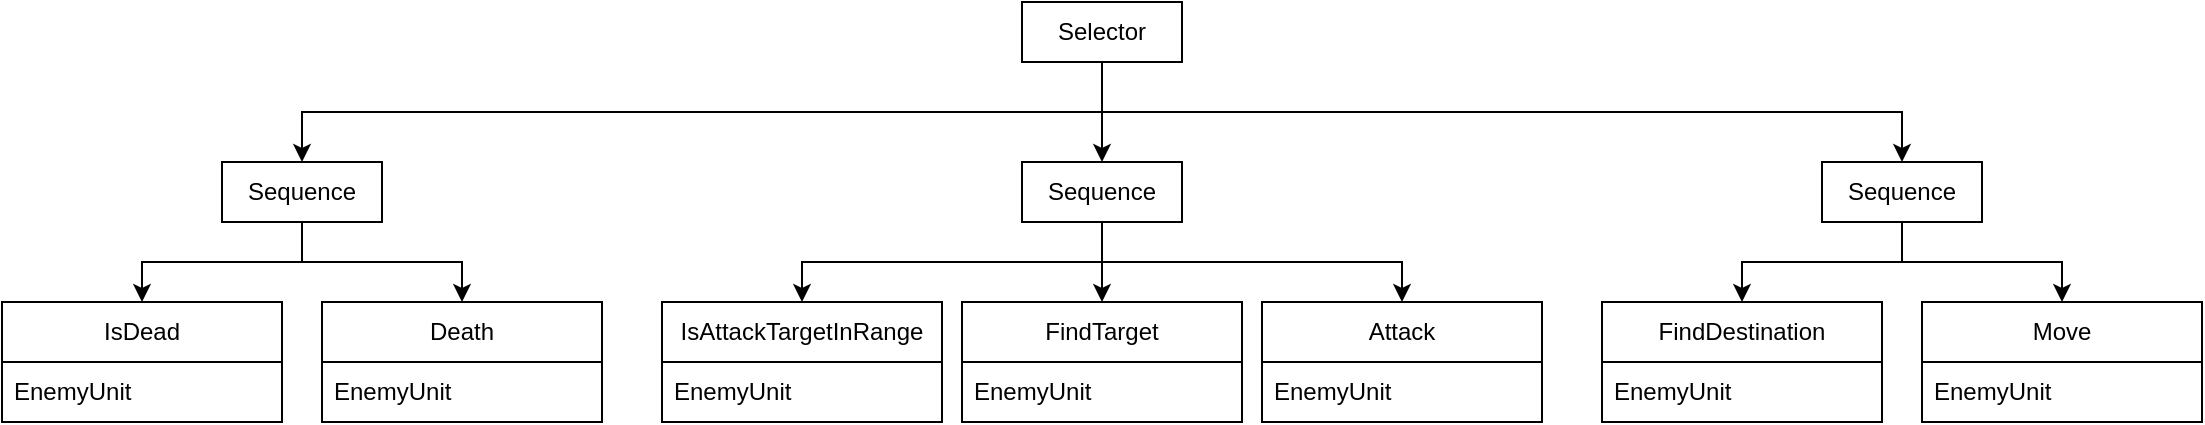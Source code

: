 <mxfile version="21.4.0" type="github">
  <diagram name="페이지-1" id="SfJoU6xT1HKdPMQP2aAP">
    <mxGraphModel dx="1674" dy="796" grid="1" gridSize="10" guides="1" tooltips="1" connect="1" arrows="1" fold="1" page="1" pageScale="1" pageWidth="1920" pageHeight="1200" math="0" shadow="0">
      <root>
        <mxCell id="0" />
        <mxCell id="1" parent="0" />
        <mxCell id="Ay09J9ULSZvdtxwm-9-C-28" style="edgeStyle=orthogonalEdgeStyle;rounded=0;orthogonalLoop=1;jettySize=auto;html=1;exitX=0.5;exitY=1;exitDx=0;exitDy=0;entryX=0.5;entryY=0;entryDx=0;entryDy=0;" edge="1" parent="1" source="_PAhmx-zTXeZVCisrKjf-9" target="Ay09J9ULSZvdtxwm-9-C-9">
          <mxGeometry relative="1" as="geometry" />
        </mxCell>
        <mxCell id="Ay09J9ULSZvdtxwm-9-C-29" style="edgeStyle=orthogonalEdgeStyle;rounded=0;orthogonalLoop=1;jettySize=auto;html=1;exitX=0.5;exitY=1;exitDx=0;exitDy=0;entryX=0.5;entryY=0;entryDx=0;entryDy=0;" edge="1" parent="1" source="_PAhmx-zTXeZVCisrKjf-9" target="Ay09J9ULSZvdtxwm-9-C-16">
          <mxGeometry relative="1" as="geometry" />
        </mxCell>
        <mxCell id="Ay09J9ULSZvdtxwm-9-C-30" style="edgeStyle=orthogonalEdgeStyle;rounded=0;orthogonalLoop=1;jettySize=auto;html=1;exitX=0.5;exitY=1;exitDx=0;exitDy=0;entryX=0.5;entryY=0;entryDx=0;entryDy=0;" edge="1" parent="1" source="_PAhmx-zTXeZVCisrKjf-9" target="Ay09J9ULSZvdtxwm-9-C-25">
          <mxGeometry relative="1" as="geometry" />
        </mxCell>
        <mxCell id="_PAhmx-zTXeZVCisrKjf-9" value="Selector" style="rounded=0;whiteSpace=wrap;html=1;" parent="1" vertex="1">
          <mxGeometry x="550" y="40" width="80" height="30" as="geometry" />
        </mxCell>
        <mxCell id="Ay09J9ULSZvdtxwm-9-C-31" style="edgeStyle=orthogonalEdgeStyle;rounded=0;orthogonalLoop=1;jettySize=auto;html=1;exitX=0.5;exitY=1;exitDx=0;exitDy=0;entryX=0.5;entryY=0;entryDx=0;entryDy=0;" edge="1" parent="1" source="Ay09J9ULSZvdtxwm-9-C-9" target="Ay09J9ULSZvdtxwm-9-C-10">
          <mxGeometry relative="1" as="geometry" />
        </mxCell>
        <mxCell id="Ay09J9ULSZvdtxwm-9-C-32" style="edgeStyle=orthogonalEdgeStyle;rounded=0;orthogonalLoop=1;jettySize=auto;html=1;exitX=0.5;exitY=1;exitDx=0;exitDy=0;entryX=0.5;entryY=0;entryDx=0;entryDy=0;" edge="1" parent="1" source="Ay09J9ULSZvdtxwm-9-C-9" target="Ay09J9ULSZvdtxwm-9-C-12">
          <mxGeometry relative="1" as="geometry" />
        </mxCell>
        <mxCell id="Ay09J9ULSZvdtxwm-9-C-9" value="Sequence" style="rounded=0;whiteSpace=wrap;html=1;" vertex="1" parent="1">
          <mxGeometry x="150" y="120" width="80" height="30" as="geometry" />
        </mxCell>
        <mxCell id="Ay09J9ULSZvdtxwm-9-C-10" value="IsDead" style="swimlane;fontStyle=0;childLayout=stackLayout;horizontal=1;startSize=30;horizontalStack=0;resizeParent=1;resizeParentMax=0;resizeLast=0;collapsible=1;marginBottom=0;whiteSpace=wrap;html=1;" vertex="1" parent="1">
          <mxGeometry x="40" y="190" width="140" height="60" as="geometry" />
        </mxCell>
        <mxCell id="Ay09J9ULSZvdtxwm-9-C-11" value="EnemyUnit" style="text;strokeColor=none;fillColor=none;align=left;verticalAlign=middle;spacingLeft=4;spacingRight=4;overflow=hidden;points=[[0,0.5],[1,0.5]];portConstraint=eastwest;rotatable=0;whiteSpace=wrap;html=1;" vertex="1" parent="Ay09J9ULSZvdtxwm-9-C-10">
          <mxGeometry y="30" width="140" height="30" as="geometry" />
        </mxCell>
        <mxCell id="Ay09J9ULSZvdtxwm-9-C-12" value="Death" style="swimlane;fontStyle=0;childLayout=stackLayout;horizontal=1;startSize=30;horizontalStack=0;resizeParent=1;resizeParentMax=0;resizeLast=0;collapsible=1;marginBottom=0;whiteSpace=wrap;html=1;" vertex="1" parent="1">
          <mxGeometry x="200" y="190" width="140" height="60" as="geometry" />
        </mxCell>
        <mxCell id="Ay09J9ULSZvdtxwm-9-C-13" value="EnemyUnit" style="text;strokeColor=none;fillColor=none;align=left;verticalAlign=middle;spacingLeft=4;spacingRight=4;overflow=hidden;points=[[0,0.5],[1,0.5]];portConstraint=eastwest;rotatable=0;whiteSpace=wrap;html=1;" vertex="1" parent="Ay09J9ULSZvdtxwm-9-C-12">
          <mxGeometry y="30" width="140" height="30" as="geometry" />
        </mxCell>
        <mxCell id="Ay09J9ULSZvdtxwm-9-C-14" value="IsAttackTargetInRange" style="swimlane;fontStyle=0;childLayout=stackLayout;horizontal=1;startSize=30;horizontalStack=0;resizeParent=1;resizeParentMax=0;resizeLast=0;collapsible=1;marginBottom=0;whiteSpace=wrap;html=1;" vertex="1" parent="1">
          <mxGeometry x="370" y="190" width="140" height="60" as="geometry" />
        </mxCell>
        <mxCell id="Ay09J9ULSZvdtxwm-9-C-15" value="EnemyUnit" style="text;strokeColor=none;fillColor=none;align=left;verticalAlign=middle;spacingLeft=4;spacingRight=4;overflow=hidden;points=[[0,0.5],[1,0.5]];portConstraint=eastwest;rotatable=0;whiteSpace=wrap;html=1;" vertex="1" parent="Ay09J9ULSZvdtxwm-9-C-14">
          <mxGeometry y="30" width="140" height="30" as="geometry" />
        </mxCell>
        <mxCell id="Ay09J9ULSZvdtxwm-9-C-33" style="edgeStyle=orthogonalEdgeStyle;rounded=0;orthogonalLoop=1;jettySize=auto;html=1;exitX=0.5;exitY=1;exitDx=0;exitDy=0;entryX=0.5;entryY=0;entryDx=0;entryDy=0;" edge="1" parent="1" source="Ay09J9ULSZvdtxwm-9-C-16" target="Ay09J9ULSZvdtxwm-9-C-14">
          <mxGeometry relative="1" as="geometry" />
        </mxCell>
        <mxCell id="Ay09J9ULSZvdtxwm-9-C-34" style="edgeStyle=orthogonalEdgeStyle;rounded=0;orthogonalLoop=1;jettySize=auto;html=1;exitX=0.5;exitY=1;exitDx=0;exitDy=0;entryX=0.5;entryY=0;entryDx=0;entryDy=0;" edge="1" parent="1" source="Ay09J9ULSZvdtxwm-9-C-16" target="Ay09J9ULSZvdtxwm-9-C-21">
          <mxGeometry relative="1" as="geometry" />
        </mxCell>
        <mxCell id="Ay09J9ULSZvdtxwm-9-C-35" style="edgeStyle=orthogonalEdgeStyle;rounded=0;orthogonalLoop=1;jettySize=auto;html=1;exitX=0.5;exitY=1;exitDx=0;exitDy=0;entryX=0.5;entryY=0;entryDx=0;entryDy=0;" edge="1" parent="1" source="Ay09J9ULSZvdtxwm-9-C-16" target="Ay09J9ULSZvdtxwm-9-C-17">
          <mxGeometry relative="1" as="geometry" />
        </mxCell>
        <mxCell id="Ay09J9ULSZvdtxwm-9-C-16" value="Sequence" style="rounded=0;whiteSpace=wrap;html=1;" vertex="1" parent="1">
          <mxGeometry x="550" y="120" width="80" height="30" as="geometry" />
        </mxCell>
        <mxCell id="Ay09J9ULSZvdtxwm-9-C-17" value="Attack" style="swimlane;fontStyle=0;childLayout=stackLayout;horizontal=1;startSize=30;horizontalStack=0;resizeParent=1;resizeParentMax=0;resizeLast=0;collapsible=1;marginBottom=0;whiteSpace=wrap;html=1;" vertex="1" parent="1">
          <mxGeometry x="670" y="190" width="140" height="60" as="geometry" />
        </mxCell>
        <mxCell id="Ay09J9ULSZvdtxwm-9-C-18" value="EnemyUnit" style="text;strokeColor=none;fillColor=none;align=left;verticalAlign=middle;spacingLeft=4;spacingRight=4;overflow=hidden;points=[[0,0.5],[1,0.5]];portConstraint=eastwest;rotatable=0;whiteSpace=wrap;html=1;" vertex="1" parent="Ay09J9ULSZvdtxwm-9-C-17">
          <mxGeometry y="30" width="140" height="30" as="geometry" />
        </mxCell>
        <mxCell id="Ay09J9ULSZvdtxwm-9-C-21" value="FindTarget" style="swimlane;fontStyle=0;childLayout=stackLayout;horizontal=1;startSize=30;horizontalStack=0;resizeParent=1;resizeParentMax=0;resizeLast=0;collapsible=1;marginBottom=0;whiteSpace=wrap;html=1;" vertex="1" parent="1">
          <mxGeometry x="520" y="190" width="140" height="60" as="geometry" />
        </mxCell>
        <mxCell id="Ay09J9ULSZvdtxwm-9-C-22" value="EnemyUnit" style="text;strokeColor=none;fillColor=none;align=left;verticalAlign=middle;spacingLeft=4;spacingRight=4;overflow=hidden;points=[[0,0.5],[1,0.5]];portConstraint=eastwest;rotatable=0;whiteSpace=wrap;html=1;" vertex="1" parent="Ay09J9ULSZvdtxwm-9-C-21">
          <mxGeometry y="30" width="140" height="30" as="geometry" />
        </mxCell>
        <mxCell id="Ay09J9ULSZvdtxwm-9-C-23" value="FindDestination" style="swimlane;fontStyle=0;childLayout=stackLayout;horizontal=1;startSize=30;horizontalStack=0;resizeParent=1;resizeParentMax=0;resizeLast=0;collapsible=1;marginBottom=0;whiteSpace=wrap;html=1;" vertex="1" parent="1">
          <mxGeometry x="840" y="190" width="140" height="60" as="geometry" />
        </mxCell>
        <mxCell id="Ay09J9ULSZvdtxwm-9-C-24" value="EnemyUnit" style="text;strokeColor=none;fillColor=none;align=left;verticalAlign=middle;spacingLeft=4;spacingRight=4;overflow=hidden;points=[[0,0.5],[1,0.5]];portConstraint=eastwest;rotatable=0;whiteSpace=wrap;html=1;" vertex="1" parent="Ay09J9ULSZvdtxwm-9-C-23">
          <mxGeometry y="30" width="140" height="30" as="geometry" />
        </mxCell>
        <mxCell id="Ay09J9ULSZvdtxwm-9-C-36" style="edgeStyle=orthogonalEdgeStyle;rounded=0;orthogonalLoop=1;jettySize=auto;html=1;exitX=0.5;exitY=1;exitDx=0;exitDy=0;entryX=0.5;entryY=0;entryDx=0;entryDy=0;" edge="1" parent="1" source="Ay09J9ULSZvdtxwm-9-C-25" target="Ay09J9ULSZvdtxwm-9-C-23">
          <mxGeometry relative="1" as="geometry" />
        </mxCell>
        <mxCell id="Ay09J9ULSZvdtxwm-9-C-37" style="edgeStyle=orthogonalEdgeStyle;rounded=0;orthogonalLoop=1;jettySize=auto;html=1;exitX=0.5;exitY=1;exitDx=0;exitDy=0;entryX=0.5;entryY=0;entryDx=0;entryDy=0;" edge="1" parent="1" source="Ay09J9ULSZvdtxwm-9-C-25" target="Ay09J9ULSZvdtxwm-9-C-26">
          <mxGeometry relative="1" as="geometry" />
        </mxCell>
        <mxCell id="Ay09J9ULSZvdtxwm-9-C-25" value="Sequence" style="rounded=0;whiteSpace=wrap;html=1;" vertex="1" parent="1">
          <mxGeometry x="950" y="120" width="80" height="30" as="geometry" />
        </mxCell>
        <mxCell id="Ay09J9ULSZvdtxwm-9-C-26" value="Move" style="swimlane;fontStyle=0;childLayout=stackLayout;horizontal=1;startSize=30;horizontalStack=0;resizeParent=1;resizeParentMax=0;resizeLast=0;collapsible=1;marginBottom=0;whiteSpace=wrap;html=1;" vertex="1" parent="1">
          <mxGeometry x="1000" y="190" width="140" height="60" as="geometry" />
        </mxCell>
        <mxCell id="Ay09J9ULSZvdtxwm-9-C-27" value="EnemyUnit" style="text;strokeColor=none;fillColor=none;align=left;verticalAlign=middle;spacingLeft=4;spacingRight=4;overflow=hidden;points=[[0,0.5],[1,0.5]];portConstraint=eastwest;rotatable=0;whiteSpace=wrap;html=1;" vertex="1" parent="Ay09J9ULSZvdtxwm-9-C-26">
          <mxGeometry y="30" width="140" height="30" as="geometry" />
        </mxCell>
      </root>
    </mxGraphModel>
  </diagram>
</mxfile>
